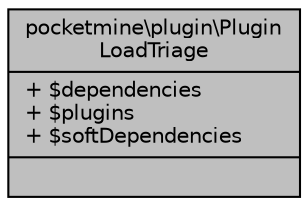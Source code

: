 digraph "pocketmine\plugin\PluginLoadTriage"
{
 // INTERACTIVE_SVG=YES
 // LATEX_PDF_SIZE
  edge [fontname="Helvetica",fontsize="10",labelfontname="Helvetica",labelfontsize="10"];
  node [fontname="Helvetica",fontsize="10",shape=record];
  Node1 [label="{pocketmine\\plugin\\Plugin\lLoadTriage\n|+ $dependencies\l+ $plugins\l+ $softDependencies\l|}",height=0.2,width=0.4,color="black", fillcolor="grey75", style="filled", fontcolor="black",tooltip=" "];
}
